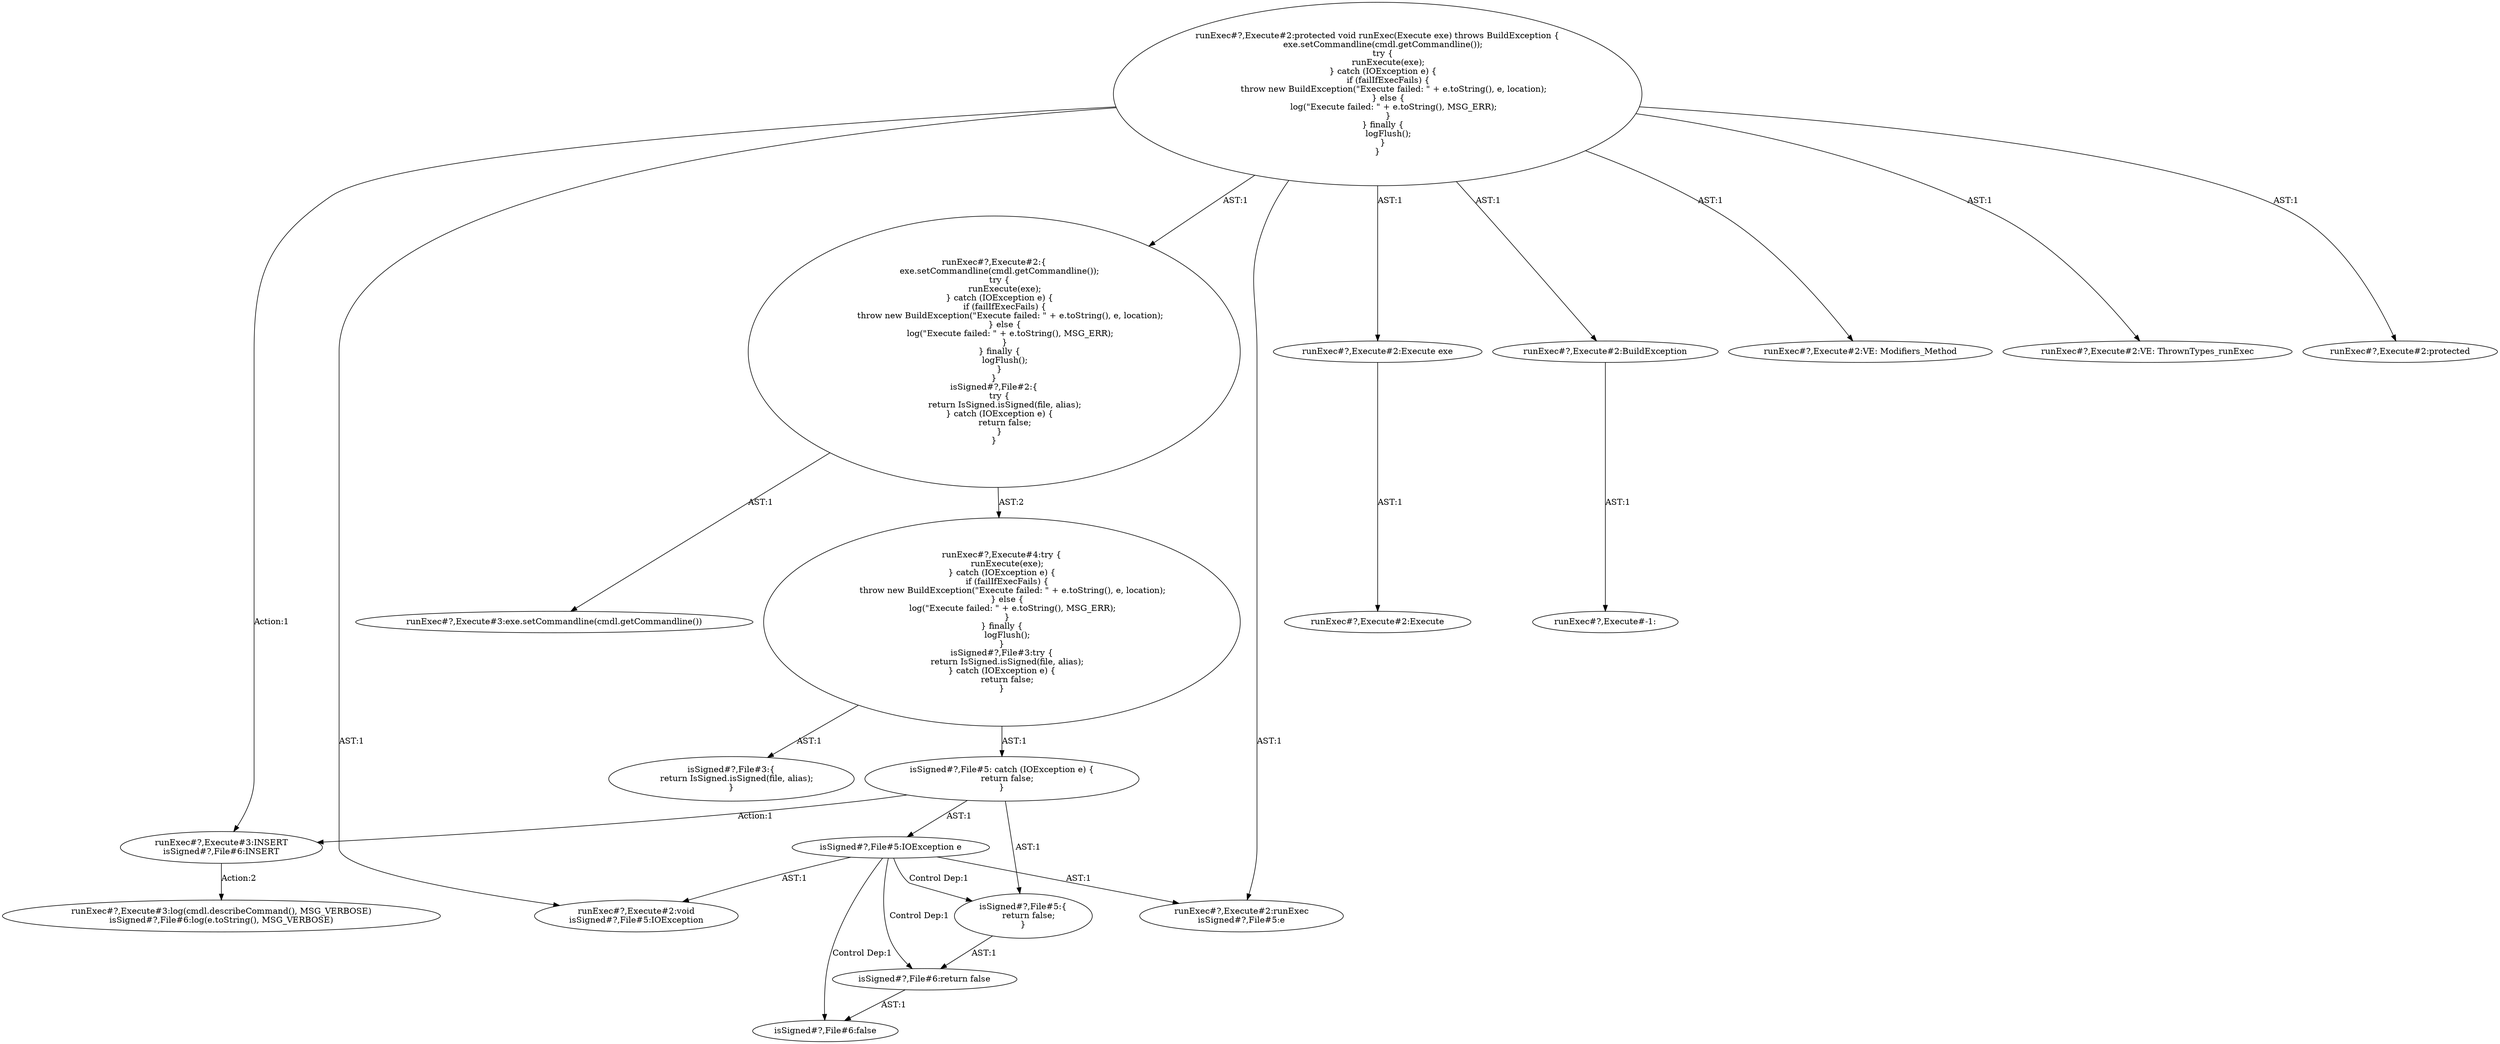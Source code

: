 digraph "Pattern" {
0 [label="runExec#?,Execute#3:INSERT
isSigned#?,File#6:INSERT" shape=ellipse]
1 [label="runExec#?,Execute#2:protected void runExec(Execute exe) throws BuildException \{
    exe.setCommandline(cmdl.getCommandline());
    try \{
        runExecute(exe);
    \} catch (IOException e) \{
        if (failIfExecFails) \{
            throw new BuildException(\"Execute failed: \" + e.toString(), e, location);
        \} else \{
            log(\"Execute failed: \" + e.toString(), MSG_ERR);
        \}
    \} finally \{
        logFlush();
    \}
\}" shape=ellipse]
2 [label="runExec#?,Execute#2:runExec
isSigned#?,File#5:e" shape=ellipse]
3 [label="runExec#?,Execute#2:void
isSigned#?,File#5:IOException" shape=ellipse]
4 [label="runExec#?,Execute#2:Execute exe" shape=ellipse]
5 [label="runExec#?,Execute#2:Execute" shape=ellipse]
6 [label="runExec#?,Execute#2:BuildException" shape=ellipse]
7 [label="runExec#?,Execute#-1:" shape=ellipse]
8 [label="runExec#?,Execute#2:\{
    exe.setCommandline(cmdl.getCommandline());
    try \{
        runExecute(exe);
    \} catch (IOException e) \{
        if (failIfExecFails) \{
            throw new BuildException(\"Execute failed: \" + e.toString(), e, location);
        \} else \{
            log(\"Execute failed: \" + e.toString(), MSG_ERR);
        \}
    \} finally \{
        logFlush();
    \}
\}
isSigned#?,File#2:\{
    try \{
        return IsSigned.isSigned(file, alias);
    \} catch (IOException e) \{
        return false;
    \}
\}" shape=ellipse]
9 [label="runExec#?,Execute#3:exe.setCommandline(cmdl.getCommandline())" shape=ellipse]
10 [label="runExec#?,Execute#4:try \{
    runExecute(exe);
\} catch (IOException e) \{
    if (failIfExecFails) \{
        throw new BuildException(\"Execute failed: \" + e.toString(), e, location);
    \} else \{
        log(\"Execute failed: \" + e.toString(), MSG_ERR);
    \}
\} finally \{
    logFlush();
\}
isSigned#?,File#3:try \{
    return IsSigned.isSigned(file, alias);
\} catch (IOException e) \{
    return false;
\}" shape=ellipse]
11 [label="runExec#?,Execute#2:VE: Modifiers_Method" shape=ellipse]
12 [label="runExec#?,Execute#2:VE: ThrownTypes_runExec" shape=ellipse]
13 [label="runExec#?,Execute#2:protected" shape=ellipse]
14 [label="runExec#?,Execute#3:log(cmdl.describeCommand(), MSG_VERBOSE)
isSigned#?,File#6:log(e.toString(), MSG_VERBOSE)" shape=ellipse]
15 [label="isSigned#?,File#6:false" shape=ellipse]
16 [label="isSigned#?,File#5:\{
    return false;
\}" shape=ellipse]
17 [label="isSigned#?,File#3:\{
    return IsSigned.isSigned(file, alias);
\}" shape=ellipse]
18 [label="isSigned#?,File#5: catch (IOException e) \{
    return false;
\}" shape=ellipse]
19 [label="isSigned#?,File#5:IOException e" shape=ellipse]
20 [label="isSigned#?,File#6:return false" shape=ellipse]
0 -> 14 [label="Action:2"];
1 -> 0 [label="Action:1"];
1 -> 2 [label="AST:1"];
1 -> 3 [label="AST:1"];
1 -> 4 [label="AST:1"];
1 -> 6 [label="AST:1"];
1 -> 8 [label="AST:1"];
1 -> 11 [label="AST:1"];
1 -> 12 [label="AST:1"];
1 -> 13 [label="AST:1"];
4 -> 5 [label="AST:1"];
6 -> 7 [label="AST:1"];
8 -> 9 [label="AST:1"];
8 -> 10 [label="AST:2"];
10 -> 17 [label="AST:1"];
10 -> 18 [label="AST:1"];
16 -> 20 [label="AST:1"];
18 -> 16 [label="AST:1"];
18 -> 19 [label="AST:1"];
18 -> 0 [label="Action:1"];
19 -> 15 [label="Control Dep:1"];
19 -> 16 [label="Control Dep:1"];
19 -> 2 [label="AST:1"];
19 -> 3 [label="AST:1"];
19 -> 20 [label="Control Dep:1"];
20 -> 15 [label="AST:1"];
}